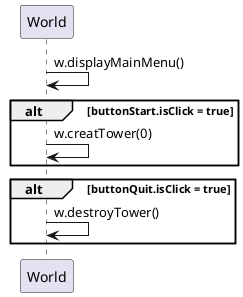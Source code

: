 @startuml
participant World as w

w -> w: w.displayMainMenu()

alt buttonStart.isClick = true
w -> w: w.creatTower(0)
end

alt buttonQuit.isClick = true
w -> w: w.destroyTower()
end
@enduml